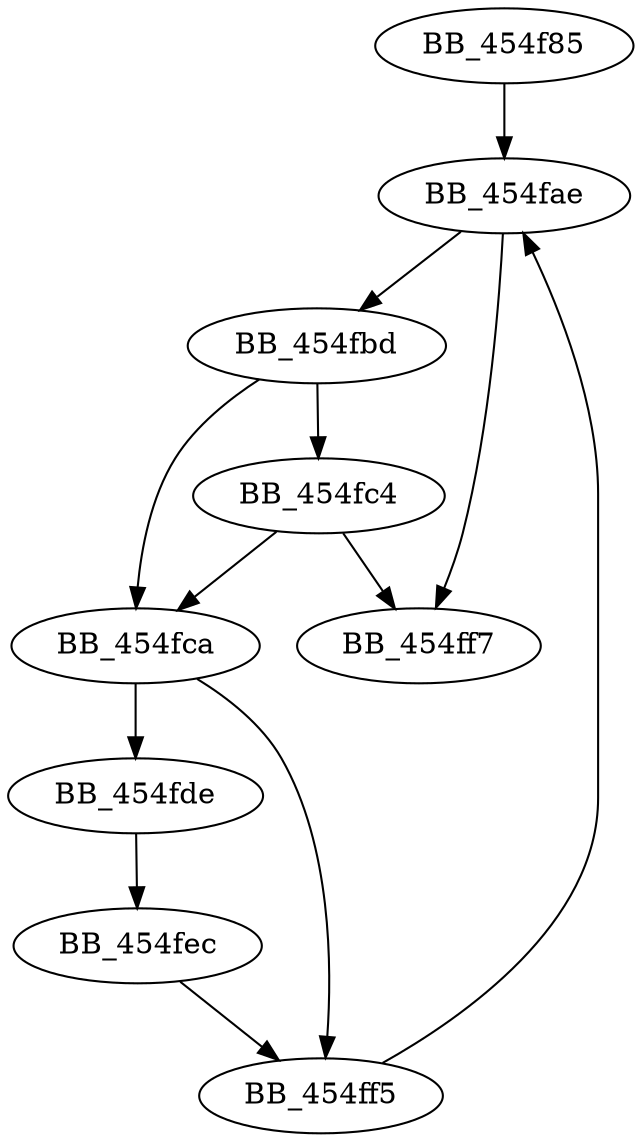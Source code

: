DiGraph sub_454F85{
BB_454f85->BB_454fae
BB_454fae->BB_454fbd
BB_454fae->BB_454ff7
BB_454fbd->BB_454fc4
BB_454fbd->BB_454fca
BB_454fc4->BB_454fca
BB_454fc4->BB_454ff7
BB_454fca->BB_454fde
BB_454fca->BB_454ff5
BB_454fde->BB_454fec
BB_454fec->BB_454ff5
BB_454ff5->BB_454fae
}
